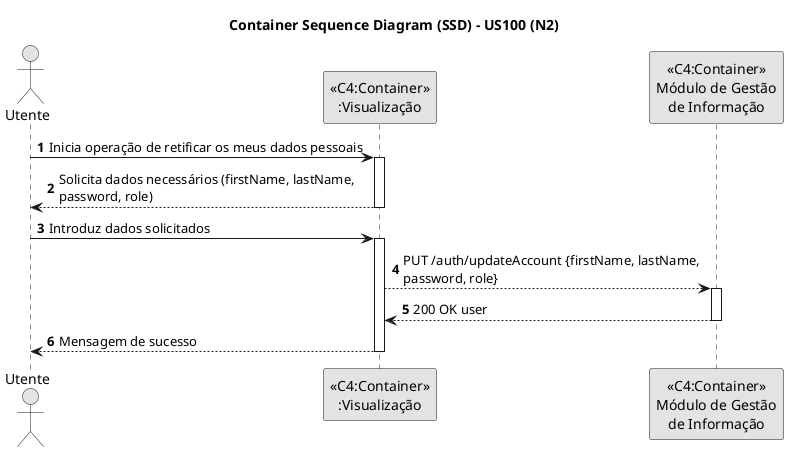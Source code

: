 @startuml
skinparam monochrome true
skinparam packageStyle rectangle
skinparam shadowing false

title Container Sequence Diagram (SSD) - US100 (N2)

autonumber

actor "Utente"

"Utente" -> "<<C4:Container>>\n:Visualização": Inicia operação de retificar os meus dados pessoais
activate "<<C4:Container>>\n:Visualização"
"<<C4:Container>>\n:Visualização" --> "Utente": Solicita dados necessários (firstName, lastName,\npassword, role)
deactivate "<<C4:Container>>\n:Visualização"

"Utente" -> "<<C4:Container>>\n:Visualização": Introduz dados solicitados
activate "<<C4:Container>>\n:Visualização"
"<<C4:Container>>\n:Visualização" --> "<<C4:Container>>\nMódulo de Gestão\nde Informação": PUT /auth/updateAccount {firstName, lastName,\npassword, role}
activate "<<C4:Container>>\nMódulo de Gestão\nde Informação"
"<<C4:Container>>\nMódulo de Gestão\nde Informação" --> "<<C4:Container>>\n:Visualização": 200 OK user
deactivate "<<C4:Container>>\nMódulo de Gestão\nde Informação"
"Utente" <-- "<<C4:Container>>\n:Visualização": Mensagem de sucesso
deactivate "<<C4:Container>>\n:Visualização"

@enduml